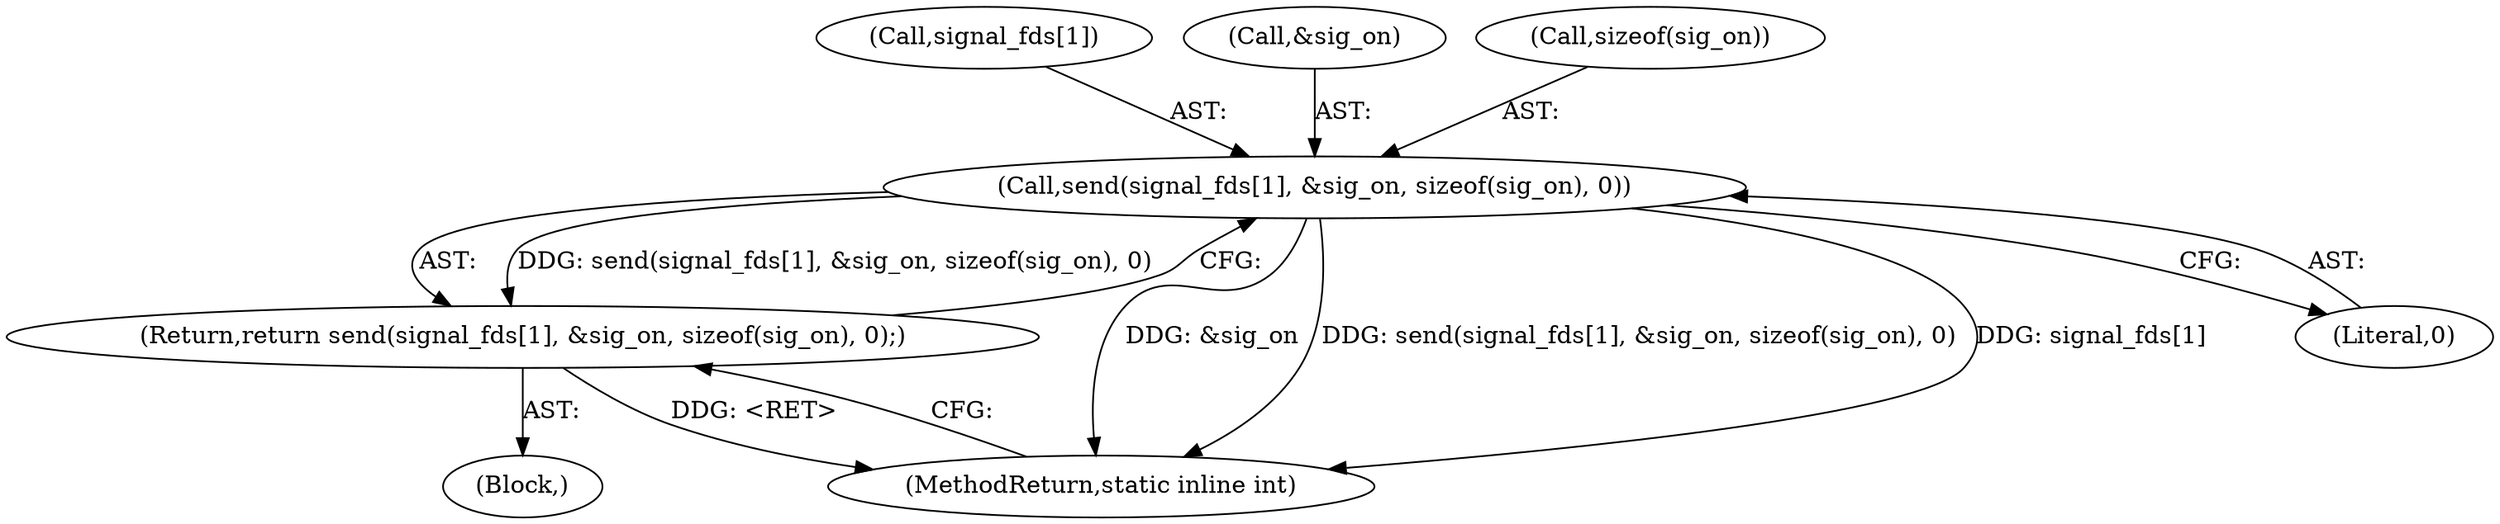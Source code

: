 digraph "1_Android_472271b153c5dc53c28beac55480a8d8434b2d5c_21@API" {
"1000110" [label="(Call,send(signal_fds[1], &sig_on, sizeof(sig_on), 0))"];
"1000109" [label="(Return,return send(signal_fds[1], &sig_on, sizeof(sig_on), 0);)"];
"1000111" [label="(Call,signal_fds[1])"];
"1000109" [label="(Return,return send(signal_fds[1], &sig_on, sizeof(sig_on), 0);)"];
"1000114" [label="(Call,&sig_on)"];
"1000110" [label="(Call,send(signal_fds[1], &sig_on, sizeof(sig_on), 0))"];
"1000119" [label="(MethodReturn,static inline int)"];
"1000118" [label="(Literal,0)"];
"1000102" [label="(Block,)"];
"1000116" [label="(Call,sizeof(sig_on))"];
"1000110" -> "1000109"  [label="AST: "];
"1000110" -> "1000118"  [label="CFG: "];
"1000111" -> "1000110"  [label="AST: "];
"1000114" -> "1000110"  [label="AST: "];
"1000116" -> "1000110"  [label="AST: "];
"1000118" -> "1000110"  [label="AST: "];
"1000109" -> "1000110"  [label="CFG: "];
"1000110" -> "1000119"  [label="DDG: &sig_on"];
"1000110" -> "1000119"  [label="DDG: send(signal_fds[1], &sig_on, sizeof(sig_on), 0)"];
"1000110" -> "1000119"  [label="DDG: signal_fds[1]"];
"1000110" -> "1000109"  [label="DDG: send(signal_fds[1], &sig_on, sizeof(sig_on), 0)"];
"1000109" -> "1000102"  [label="AST: "];
"1000119" -> "1000109"  [label="CFG: "];
"1000109" -> "1000119"  [label="DDG: <RET>"];
}
